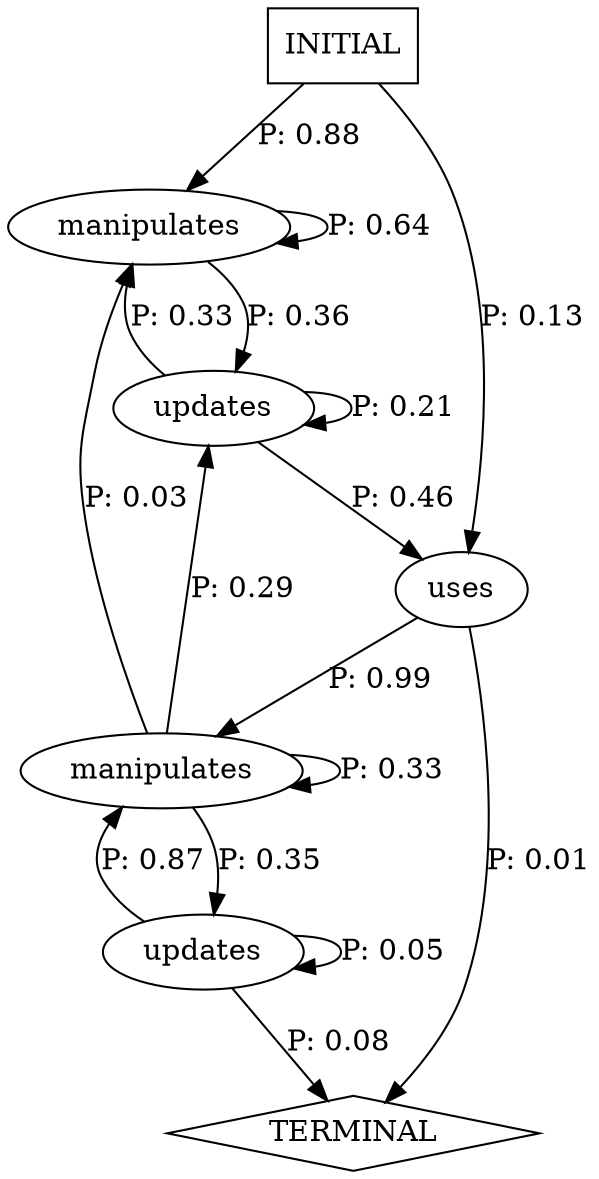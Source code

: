 digraph G {
  0 [label="manipulates"];
  1 [label="manipulates"];
  2 [label="updates"];
  3 [label="updates"];
  4 [label="uses"];
  5 [label="TERMINAL",shape=diamond];
  6 [label="INITIAL",shape=box];
0->0 [label="P: 0.64"];
0->2 [label="P: 0.36"];
1->0 [label="P: 0.03"];
1->1 [label="P: 0.33"];
1->2 [label="P: 0.29"];
1->3 [label="P: 0.35"];
2->0 [label="P: 0.33"];
2->2 [label="P: 0.21"];
2->4 [label="P: 0.46"];
3->1 [label="P: 0.87"];
3->3 [label="P: 0.05"];
3->5 [label="P: 0.08"];
4->1 [label="P: 0.99"];
4->5 [label="P: 0.01"];
6->0 [label="P: 0.88"];
6->4 [label="P: 0.13"];
}
